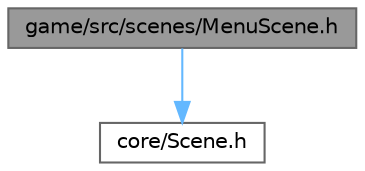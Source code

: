 digraph "game/src/scenes/MenuScene.h"
{
 // LATEX_PDF_SIZE
  bgcolor="transparent";
  edge [fontname=Helvetica,fontsize=10,labelfontname=Helvetica,labelfontsize=10];
  node [fontname=Helvetica,fontsize=10,shape=box,height=0.2,width=0.4];
  Node1 [id="Node000001",label="game/src/scenes/MenuScene.h",height=0.2,width=0.4,color="gray40", fillcolor="grey60", style="filled", fontcolor="black",tooltip="MenuScene class for managing the main menu scene."];
  Node1 -> Node2 [id="edge1_Node000001_Node000002",color="steelblue1",style="solid",tooltip=" "];
  Node2 [id="Node000002",label="core/Scene.h",height=0.2,width=0.4,color="grey40", fillcolor="white", style="filled",URL="$de/d56/_scene_8h.html",tooltip="Scene class for managing game scenes."];
}

